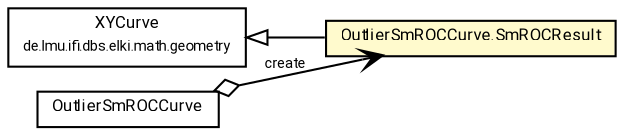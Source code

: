 #!/usr/local/bin/dot
#
# Class diagram 
# Generated by UMLGraph version R5_7_2-60-g0e99a6 (http://www.spinellis.gr/umlgraph/)
#

digraph G {
	graph [fontnames="svg"]
	edge [fontname="Roboto",fontsize=7,labelfontname="Roboto",labelfontsize=7,color="black"];
	node [fontname="Roboto",fontcolor="black",fontsize=8,shape=plaintext,margin=0,width=0,height=0];
	nodesep=0.15;
	ranksep=0.25;
	rankdir=LR;
	// de.lmu.ifi.dbs.elki.math.geometry.XYCurve
	c7828175 [label=<<table title="de.lmu.ifi.dbs.elki.math.geometry.XYCurve" border="0" cellborder="1" cellspacing="0" cellpadding="2" href="../../math/geometry/XYCurve.html" target="_parent">
		<tr><td><table border="0" cellspacing="0" cellpadding="1">
		<tr><td align="center" balign="center"> <font face="Roboto">XYCurve</font> </td></tr>
		<tr><td align="center" balign="center"> <font face="Roboto" point-size="7.0">de.lmu.ifi.dbs.elki.math.geometry</font> </td></tr>
		</table></td></tr>
		</table>>, URL="../../math/geometry/XYCurve.html"];
	// de.lmu.ifi.dbs.elki.evaluation.outlier.OutlierSmROCCurve
	c7829183 [label=<<table title="de.lmu.ifi.dbs.elki.evaluation.outlier.OutlierSmROCCurve" border="0" cellborder="1" cellspacing="0" cellpadding="2" href="OutlierSmROCCurve.html" target="_parent">
		<tr><td><table border="0" cellspacing="0" cellpadding="1">
		<tr><td align="center" balign="center"> <font face="Roboto">OutlierSmROCCurve</font> </td></tr>
		</table></td></tr>
		</table>>, URL="OutlierSmROCCurve.html"];
	// de.lmu.ifi.dbs.elki.evaluation.outlier.OutlierSmROCCurve.SmROCResult
	c7829184 [label=<<table title="de.lmu.ifi.dbs.elki.evaluation.outlier.OutlierSmROCCurve.SmROCResult" border="0" cellborder="1" cellspacing="0" cellpadding="2" bgcolor="lemonChiffon" href="OutlierSmROCCurve.SmROCResult.html" target="_parent">
		<tr><td><table border="0" cellspacing="0" cellpadding="1">
		<tr><td align="center" balign="center"> <font face="Roboto">OutlierSmROCCurve.SmROCResult</font> </td></tr>
		</table></td></tr>
		</table>>, URL="OutlierSmROCCurve.SmROCResult.html"];
	// de.lmu.ifi.dbs.elki.evaluation.outlier.OutlierSmROCCurve navhas de.lmu.ifi.dbs.elki.evaluation.outlier.OutlierSmROCCurve.SmROCResult
	c7829183 -> c7829184 [arrowhead=open,arrowtail=ediamond,dir=both,weight=3,label="create"];
	// de.lmu.ifi.dbs.elki.evaluation.outlier.OutlierSmROCCurve.SmROCResult extends de.lmu.ifi.dbs.elki.math.geometry.XYCurve
	c7828175 -> c7829184 [arrowtail=empty,dir=back,weight=10];
}

